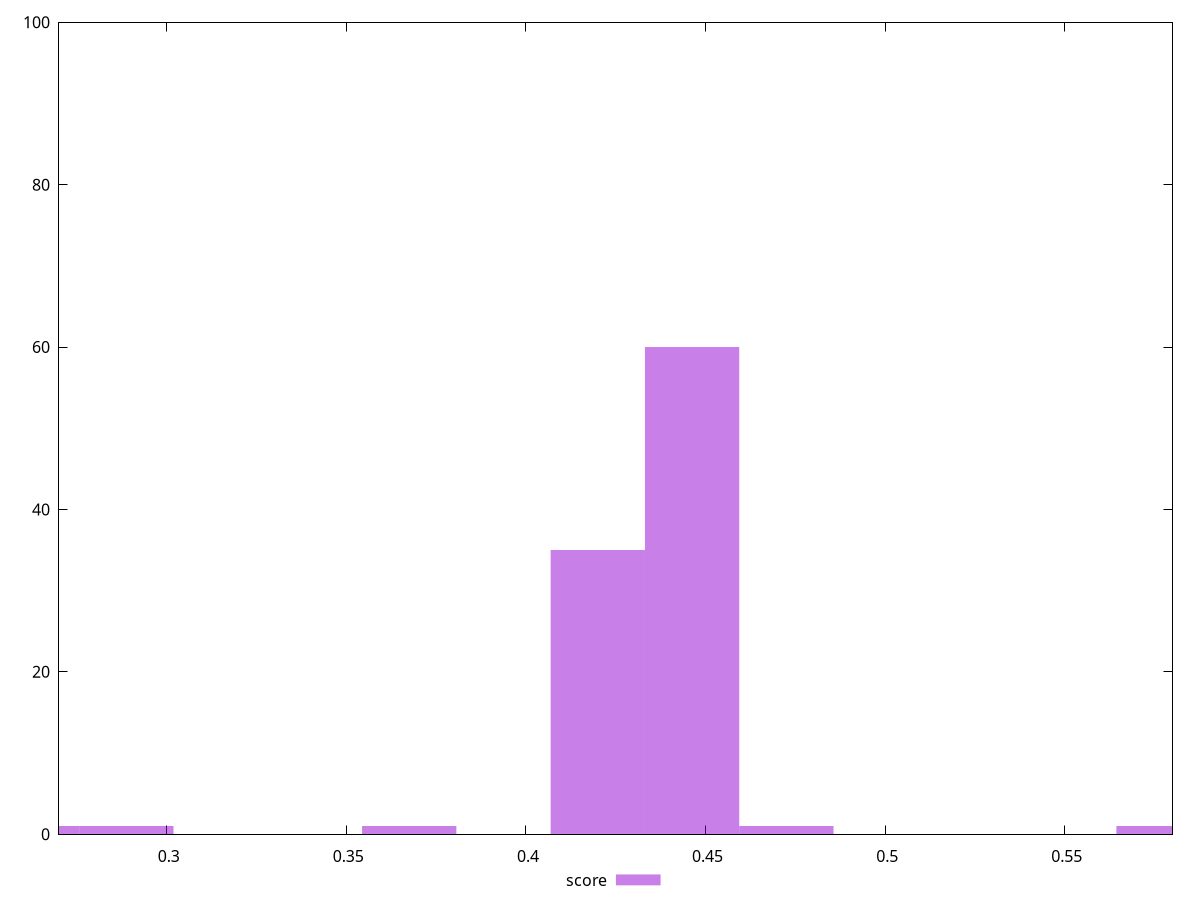 reset

$score <<EOF
0.5775024364863126 1
0.2625011074937785 1
0.42000177199004557 35
0.2887512182431563 1
0.4462518827394234 60
0.4725019934888013 1
0.36750155049128985 1
EOF

set key outside below
set boxwidth 0.026250110749377848
set xrange [0.27:0.58]
set yrange [0:100]
set trange [0:100]
set style fill transparent solid 0.5 noborder
set terminal svg size 640, 490 enhanced background rgb 'white'
set output "report_00017_2021-02-10T15-08-03.406Z/largest-contentful-paint/samples/pages+cached+noadtech+nomedia+nocss/score/histogram.svg"

plot $score title "score" with boxes

reset
